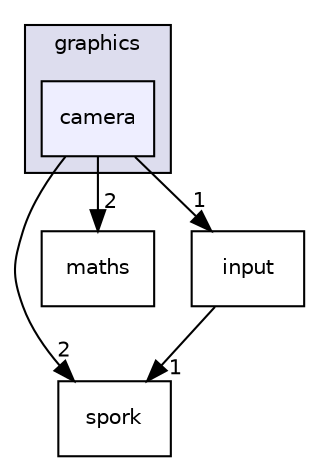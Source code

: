 digraph "W:/Uni/SPORK/WORKING SPORK/Assignment/Spork Engine Submission/SporkEngine/SporkCore/src/graphics/camera" {
  compound=true
  node [ fontsize="10", fontname="Helvetica"];
  edge [ labelfontsize="10", labelfontname="Helvetica"];
  subgraph clusterdir_970aca47ba06d285cc7c331eb503c699 {
    graph [ bgcolor="#ddddee", pencolor="black", label="graphics" fontname="Helvetica", fontsize="10", URL="dir_970aca47ba06d285cc7c331eb503c699.html"]
  dir_1a4d26294f0d27339d49f38f97cdaef4 [shape=box, label="camera", style="filled", fillcolor="#eeeeff", pencolor="black", URL="dir_1a4d26294f0d27339d49f38f97cdaef4.html"];
  }
  dir_e27a936568ff70964ab342b03051fecf [shape=box label="spork" URL="dir_e27a936568ff70964ab342b03051fecf.html"];
  dir_6d3a224d7d1fd814891968da47835acf [shape=box label="maths" URL="dir_6d3a224d7d1fd814891968da47835acf.html"];
  dir_f6fb8579c36a275581e02e2c05d76b98 [shape=box label="input" URL="dir_f6fb8579c36a275581e02e2c05d76b98.html"];
  dir_1a4d26294f0d27339d49f38f97cdaef4->dir_e27a936568ff70964ab342b03051fecf [headlabel="2", labeldistance=1.5 headhref="dir_000007_000012.html"];
  dir_1a4d26294f0d27339d49f38f97cdaef4->dir_6d3a224d7d1fd814891968da47835acf [headlabel="2", labeldistance=1.5 headhref="dir_000007_000011.html"];
  dir_1a4d26294f0d27339d49f38f97cdaef4->dir_f6fb8579c36a275581e02e2c05d76b98 [headlabel="1", labeldistance=1.5 headhref="dir_000007_000010.html"];
  dir_f6fb8579c36a275581e02e2c05d76b98->dir_e27a936568ff70964ab342b03051fecf [headlabel="1", labeldistance=1.5 headhref="dir_000010_000012.html"];
}
